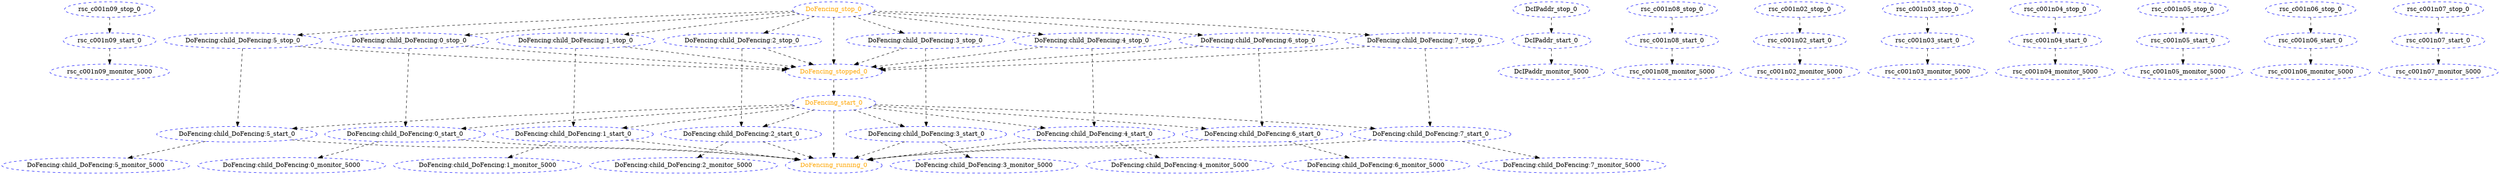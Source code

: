 digraph "g" {
	size = "30,30"
"rsc_c001n09_monitor_5000" [ style="dashed" color="blue" fontcolor="black" ]
"DoFencing:child_DoFencing:5_monitor_5000" [ style="dashed" color="blue" fontcolor="black" ]
"DcIPaddr_monitor_5000" [ style="dashed" color="blue" fontcolor="black" ]
"DoFencing:child_DoFencing:7_monitor_5000" [ style="dashed" color="blue" fontcolor="black" ]
"rsc_c001n08_monitor_5000" [ style="dashed" color="blue" fontcolor="black" ]
"rsc_c001n02_monitor_5000" [ style="dashed" color="blue" fontcolor="black" ]
"DoFencing:child_DoFencing:6_monitor_5000" [ style="dashed" color="blue" fontcolor="black" ]
"DoFencing:child_DoFencing:0_monitor_5000" [ style="dashed" color="blue" fontcolor="black" ]
"rsc_c001n03_monitor_5000" [ style="dashed" color="blue" fontcolor="black" ]
"DoFencing:child_DoFencing:1_monitor_5000" [ style="dashed" color="blue" fontcolor="black" ]
"rsc_c001n04_monitor_5000" [ style="dashed" color="blue" fontcolor="black" ]
"DoFencing:child_DoFencing:2_monitor_5000" [ style="dashed" color="blue" fontcolor="black" ]
"rsc_c001n05_monitor_5000" [ style="dashed" color="blue" fontcolor="black" ]
"DoFencing:child_DoFencing:3_monitor_5000" [ style="dashed" color="blue" fontcolor="black" ]
"rsc_c001n06_monitor_5000" [ style="dashed" color="blue" fontcolor="black" ]
"DoFencing:child_DoFencing:4_monitor_5000" [ style="dashed" color="blue" fontcolor="black" ]
"rsc_c001n07_monitor_5000" [ style="dashed" color="blue" fontcolor="black" ]
"DcIPaddr_stop_0" [ style="dashed" color="blue" fontcolor="black" ]
"DcIPaddr_start_0" [ style="dashed" color="blue" fontcolor="black" ]
"rsc_c001n09_stop_0" [ style="dashed" color="blue" fontcolor="black" ]
"rsc_c001n09_start_0" [ style="dashed" color="blue" fontcolor="black" ]
"rsc_c001n02_stop_0" [ style="dashed" color="blue" fontcolor="black" ]
"rsc_c001n02_start_0" [ style="dashed" color="blue" fontcolor="black" ]
"rsc_c001n03_stop_0" [ style="dashed" color="blue" fontcolor="black" ]
"rsc_c001n03_start_0" [ style="dashed" color="blue" fontcolor="black" ]
"rsc_c001n04_stop_0" [ style="dashed" color="blue" fontcolor="black" ]
"rsc_c001n04_start_0" [ style="dashed" color="blue" fontcolor="black" ]
"rsc_c001n05_stop_0" [ style="dashed" color="blue" fontcolor="black" ]
"rsc_c001n05_start_0" [ style="dashed" color="blue" fontcolor="black" ]
"rsc_c001n06_stop_0" [ style="dashed" color="blue" fontcolor="black" ]
"rsc_c001n06_start_0" [ style="dashed" color="blue" fontcolor="black" ]
"rsc_c001n07_stop_0" [ style="dashed" color="blue" fontcolor="black" ]
"rsc_c001n07_start_0" [ style="dashed" color="blue" fontcolor="black" ]
"rsc_c001n08_stop_0" [ style="dashed" color="blue" fontcolor="black" ]
"rsc_c001n08_start_0" [ style="dashed" color="blue" fontcolor="black" ]
"DoFencing:child_DoFencing:0_stop_0" [ style="dashed" color="blue" fontcolor="black" ]
"DoFencing:child_DoFencing:0_start_0" [ style="dashed" color="blue" fontcolor="black" ]
"DoFencing:child_DoFencing:1_stop_0" [ style="dashed" color="blue" fontcolor="black" ]
"DoFencing:child_DoFencing:1_start_0" [ style="dashed" color="blue" fontcolor="black" ]
"DoFencing:child_DoFencing:2_stop_0" [ style="dashed" color="blue" fontcolor="black" ]
"DoFencing:child_DoFencing:2_start_0" [ style="dashed" color="blue" fontcolor="black" ]
"DoFencing:child_DoFencing:3_stop_0" [ style="dashed" color="blue" fontcolor="black" ]
"DoFencing:child_DoFencing:3_start_0" [ style="dashed" color="blue" fontcolor="black" ]
"DoFencing:child_DoFencing:4_stop_0" [ style="dashed" color="blue" fontcolor="black" ]
"DoFencing:child_DoFencing:4_start_0" [ style="dashed" color="blue" fontcolor="black" ]
"DoFencing:child_DoFencing:5_stop_0" [ style="dashed" color="blue" fontcolor="black" ]
"DoFencing:child_DoFencing:5_start_0" [ style="dashed" color="blue" fontcolor="black" ]
"DoFencing:child_DoFencing:6_stop_0" [ style="dashed" color="blue" fontcolor="black" ]
"DoFencing:child_DoFencing:6_start_0" [ style="dashed" color="blue" fontcolor="black" ]
"DoFencing:child_DoFencing:7_stop_0" [ style="dashed" color="blue" fontcolor="black" ]
"DoFencing:child_DoFencing:7_start_0" [ style="dashed" color="blue" fontcolor="black" ]
"DoFencing_start_0" [ style="dashed" color="blue" fontcolor="orange" ]
"DoFencing_running_0" [ style="dashed" color="blue" fontcolor="orange" ]
"DoFencing_stop_0" [ style="dashed" color="blue" fontcolor="orange" ]
"DoFencing_stopped_0" [ style="dashed" color="blue" fontcolor="orange" ]
"rsc_c001n09_start_0" -> "rsc_c001n09_monitor_5000" [ style = dashed]
"DoFencing:child_DoFencing:5_start_0" -> "DoFencing:child_DoFencing:5_monitor_5000" [ style = dashed]
"DcIPaddr_start_0" -> "DcIPaddr_monitor_5000" [ style = dashed]
"DoFencing:child_DoFencing:7_start_0" -> "DoFencing:child_DoFencing:7_monitor_5000" [ style = dashed]
"rsc_c001n08_start_0" -> "rsc_c001n08_monitor_5000" [ style = dashed]
"rsc_c001n02_start_0" -> "rsc_c001n02_monitor_5000" [ style = dashed]
"DoFencing:child_DoFencing:6_start_0" -> "DoFencing:child_DoFencing:6_monitor_5000" [ style = dashed]
"DoFencing:child_DoFencing:0_start_0" -> "DoFencing:child_DoFencing:0_monitor_5000" [ style = dashed]
"rsc_c001n03_start_0" -> "rsc_c001n03_monitor_5000" [ style = dashed]
"DoFencing:child_DoFencing:1_start_0" -> "DoFencing:child_DoFencing:1_monitor_5000" [ style = dashed]
"rsc_c001n04_start_0" -> "rsc_c001n04_monitor_5000" [ style = dashed]
"DoFencing:child_DoFencing:2_start_0" -> "DoFencing:child_DoFencing:2_monitor_5000" [ style = dashed]
"rsc_c001n05_start_0" -> "rsc_c001n05_monitor_5000" [ style = dashed]
"DoFencing:child_DoFencing:3_start_0" -> "DoFencing:child_DoFencing:3_monitor_5000" [ style = dashed]
"rsc_c001n06_start_0" -> "rsc_c001n06_monitor_5000" [ style = dashed]
"DoFencing:child_DoFencing:4_start_0" -> "DoFencing:child_DoFencing:4_monitor_5000" [ style = dashed]
"rsc_c001n07_start_0" -> "rsc_c001n07_monitor_5000" [ style = dashed]
"DcIPaddr_stop_0" -> "DcIPaddr_start_0" [ style = dashed]
"rsc_c001n09_stop_0" -> "rsc_c001n09_start_0" [ style = dashed]
"rsc_c001n02_stop_0" -> "rsc_c001n02_start_0" [ style = dashed]
"rsc_c001n03_stop_0" -> "rsc_c001n03_start_0" [ style = dashed]
"rsc_c001n04_stop_0" -> "rsc_c001n04_start_0" [ style = dashed]
"rsc_c001n05_stop_0" -> "rsc_c001n05_start_0" [ style = dashed]
"rsc_c001n06_stop_0" -> "rsc_c001n06_start_0" [ style = dashed]
"rsc_c001n07_stop_0" -> "rsc_c001n07_start_0" [ style = dashed]
"rsc_c001n08_stop_0" -> "rsc_c001n08_start_0" [ style = dashed]
"DoFencing_stop_0" -> "DoFencing:child_DoFencing:0_stop_0" [ style = dashed]
"DoFencing:child_DoFencing:0_stop_0" -> "DoFencing:child_DoFencing:0_start_0" [ style = dashed]
"DoFencing_start_0" -> "DoFencing:child_DoFencing:0_start_0" [ style = dashed]
"DoFencing_stop_0" -> "DoFencing:child_DoFencing:1_stop_0" [ style = dashed]
"DoFencing:child_DoFencing:1_stop_0" -> "DoFencing:child_DoFencing:1_start_0" [ style = dashed]
"DoFencing_start_0" -> "DoFencing:child_DoFencing:1_start_0" [ style = dashed]
"DoFencing_stop_0" -> "DoFencing:child_DoFencing:2_stop_0" [ style = dashed]
"DoFencing:child_DoFencing:2_stop_0" -> "DoFencing:child_DoFencing:2_start_0" [ style = dashed]
"DoFencing_start_0" -> "DoFencing:child_DoFencing:2_start_0" [ style = dashed]
"DoFencing_stop_0" -> "DoFencing:child_DoFencing:3_stop_0" [ style = dashed]
"DoFencing:child_DoFencing:3_stop_0" -> "DoFencing:child_DoFencing:3_start_0" [ style = dashed]
"DoFencing_start_0" -> "DoFencing:child_DoFencing:3_start_0" [ style = dashed]
"DoFencing_stop_0" -> "DoFencing:child_DoFencing:4_stop_0" [ style = dashed]
"DoFencing:child_DoFencing:4_stop_0" -> "DoFencing:child_DoFencing:4_start_0" [ style = dashed]
"DoFencing_start_0" -> "DoFencing:child_DoFencing:4_start_0" [ style = dashed]
"DoFencing_stop_0" -> "DoFencing:child_DoFencing:5_stop_0" [ style = dashed]
"DoFencing:child_DoFencing:5_stop_0" -> "DoFencing:child_DoFencing:5_start_0" [ style = dashed]
"DoFencing_start_0" -> "DoFencing:child_DoFencing:5_start_0" [ style = dashed]
"DoFencing_stop_0" -> "DoFencing:child_DoFencing:6_stop_0" [ style = dashed]
"DoFencing:child_DoFencing:6_stop_0" -> "DoFencing:child_DoFencing:6_start_0" [ style = dashed]
"DoFencing_start_0" -> "DoFencing:child_DoFencing:6_start_0" [ style = dashed]
"DoFencing_stop_0" -> "DoFencing:child_DoFencing:7_stop_0" [ style = dashed]
"DoFencing:child_DoFencing:7_stop_0" -> "DoFencing:child_DoFencing:7_start_0" [ style = dashed]
"DoFencing_start_0" -> "DoFencing:child_DoFencing:7_start_0" [ style = dashed]
"DoFencing_stopped_0" -> "DoFencing_start_0" [ style = dashed]
"DoFencing_start_0" -> "DoFencing_running_0" [ style = dashed]
"DoFencing:child_DoFencing:0_start_0" -> "DoFencing_running_0" [ style = dashed]
"DoFencing:child_DoFencing:1_start_0" -> "DoFencing_running_0" [ style = dashed]
"DoFencing:child_DoFencing:2_start_0" -> "DoFencing_running_0" [ style = dashed]
"DoFencing:child_DoFencing:3_start_0" -> "DoFencing_running_0" [ style = dashed]
"DoFencing:child_DoFencing:4_start_0" -> "DoFencing_running_0" [ style = dashed]
"DoFencing:child_DoFencing:5_start_0" -> "DoFencing_running_0" [ style = dashed]
"DoFencing:child_DoFencing:6_start_0" -> "DoFencing_running_0" [ style = dashed]
"DoFencing:child_DoFencing:7_start_0" -> "DoFencing_running_0" [ style = dashed]
"DoFencing_stop_0" -> "DoFencing_stopped_0" [ style = dashed]
"DoFencing:child_DoFencing:0_stop_0" -> "DoFencing_stopped_0" [ style = dashed]
"DoFencing:child_DoFencing:1_stop_0" -> "DoFencing_stopped_0" [ style = dashed]
"DoFencing:child_DoFencing:2_stop_0" -> "DoFencing_stopped_0" [ style = dashed]
"DoFencing:child_DoFencing:3_stop_0" -> "DoFencing_stopped_0" [ style = dashed]
"DoFencing:child_DoFencing:4_stop_0" -> "DoFencing_stopped_0" [ style = dashed]
"DoFencing:child_DoFencing:5_stop_0" -> "DoFencing_stopped_0" [ style = dashed]
"DoFencing:child_DoFencing:6_stop_0" -> "DoFencing_stopped_0" [ style = dashed]
"DoFencing:child_DoFencing:7_stop_0" -> "DoFencing_stopped_0" [ style = dashed]
}
